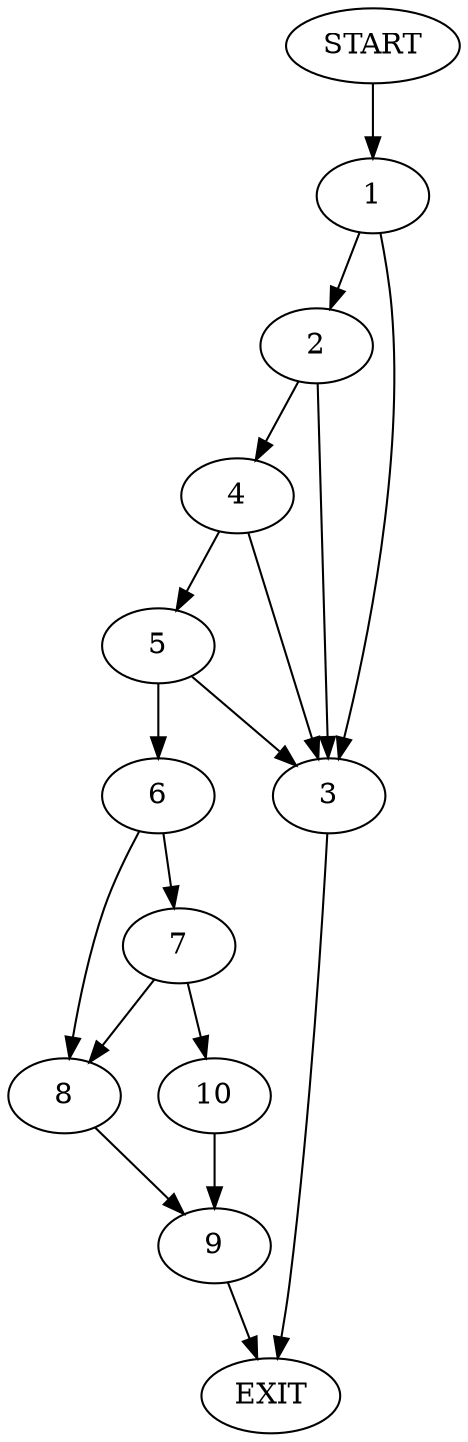 digraph {
0 [label="START"]
11 [label="EXIT"]
0 -> 1
1 -> 2
1 -> 3
3 -> 11
2 -> 3
2 -> 4
4 -> 3
4 -> 5
5 -> 6
5 -> 3
6 -> 7
6 -> 8
8 -> 9
7 -> 10
7 -> 8
10 -> 9
9 -> 11
}
